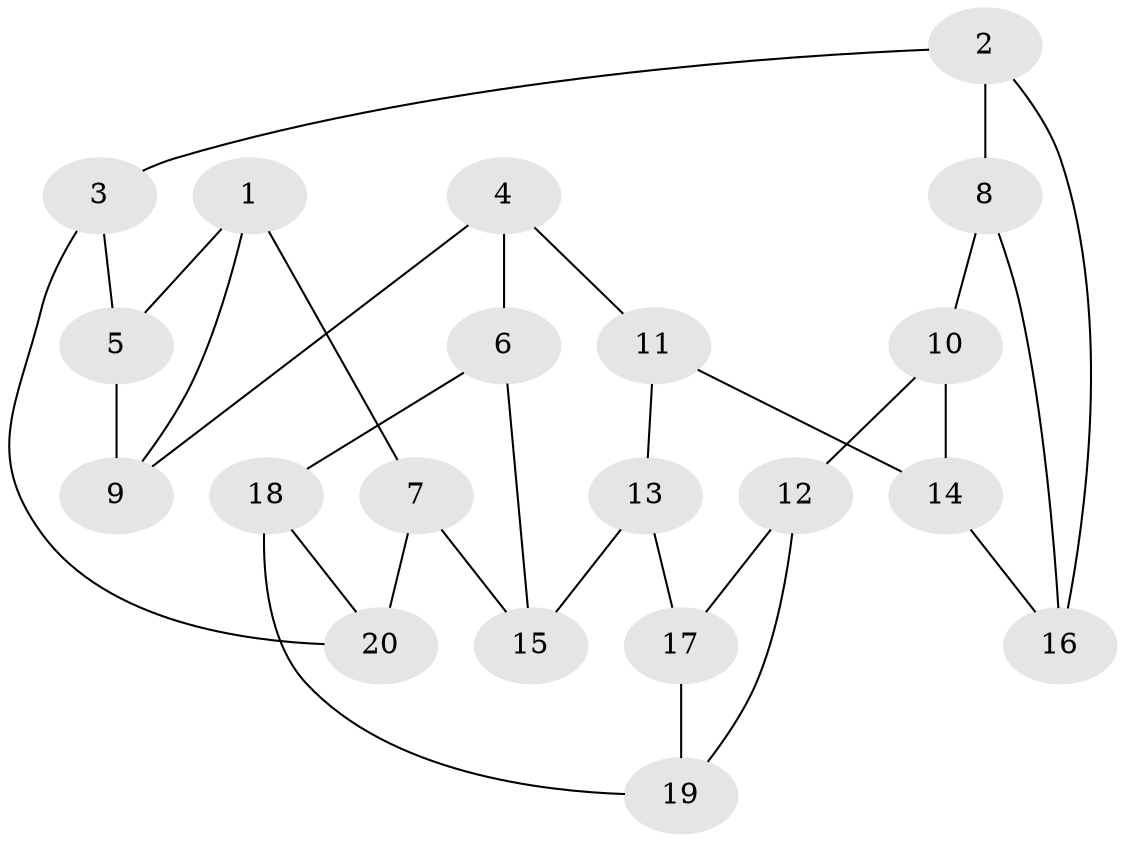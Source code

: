 // Generated by graph-tools (version 1.1) at 2025/46/02/15/25 05:46:28]
// undirected, 20 vertices, 30 edges
graph export_dot {
graph [start="1"]
  node [color=gray90,style=filled];
  1;
  2;
  3;
  4;
  5;
  6;
  7;
  8;
  9;
  10;
  11;
  12;
  13;
  14;
  15;
  16;
  17;
  18;
  19;
  20;
  1 -- 7;
  1 -- 9;
  1 -- 5;
  2 -- 8;
  2 -- 16;
  2 -- 3;
  3 -- 5;
  3 -- 20;
  4 -- 11;
  4 -- 6;
  4 -- 9;
  5 -- 9;
  6 -- 15;
  6 -- 18;
  7 -- 15;
  7 -- 20;
  8 -- 16;
  8 -- 10;
  10 -- 12;
  10 -- 14;
  11 -- 13;
  11 -- 14;
  12 -- 17;
  12 -- 19;
  13 -- 17;
  13 -- 15;
  14 -- 16;
  17 -- 19;
  18 -- 19;
  18 -- 20;
}
